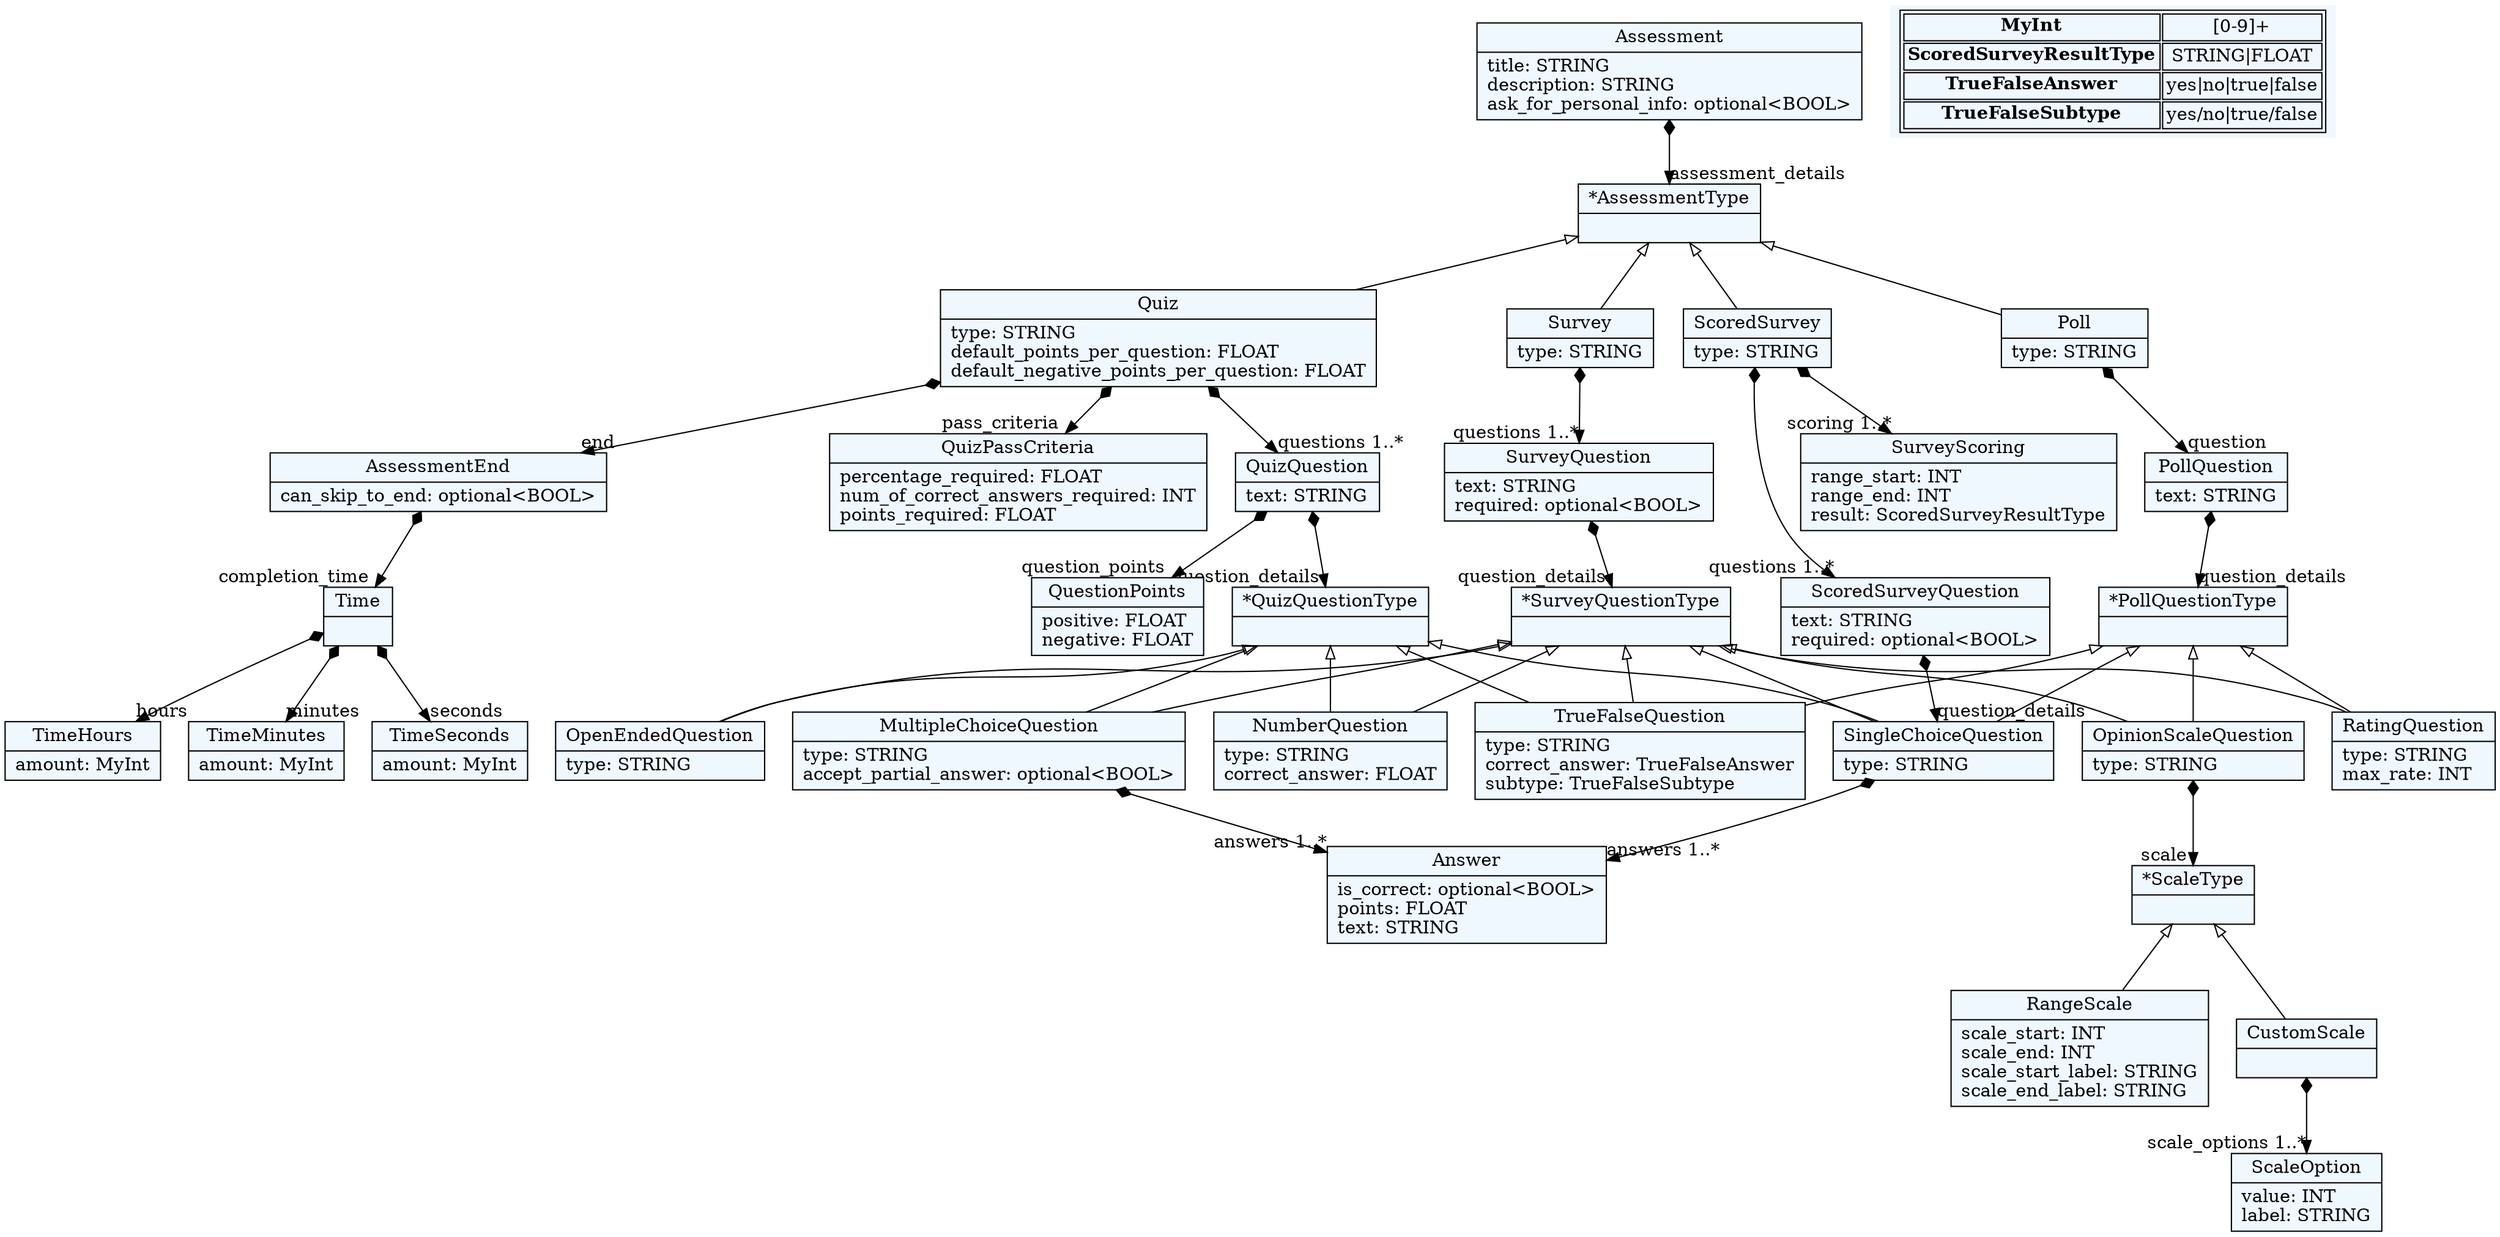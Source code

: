 
    digraph textX {
    fontname = "Bitstream Vera Sans"
    fontsize = 8
    node[
        shape=record,
        style=filled,
        fillcolor=aliceblue
    ]
    nodesep = 0.3
    edge[dir=black,arrowtail=empty]


2018914142400[ label="{Assessment|title: STRING\ldescription: STRING\lask_for_personal_info: optional\<BOOL\>\l}"]

2018914128736[ label="{*AssessmentType|}"]

2018914126784[ label="{Quiz|type: STRING\ldefault_points_per_question: FLOAT\ldefault_negative_points_per_question: FLOAT\l}"]

2018914130688[ label="{Survey|type: STRING\l}"]

2018914129712[ label="{ScoredSurvey|type: STRING\l}"]

2018914133616[ label="{Poll|type: STRING\l}"]

2018914137520[ label="{SurveyScoring|range_start: INT\lrange_end: INT\lresult: ScoredSurveyResultType\l}"]

2018914124832[ label="{PollQuestion|text: STRING\l}"]

2018914134592[ label="{SurveyQuestion|text: STRING\lrequired: optional\<BOOL\>\l}"]

2018914135568[ label="{QuizQuestion|text: STRING\l}"]

2018914153136[ label="{ScoredSurveyQuestion|text: STRING\lrequired: optional\<BOOL\>\l}"]

2018914173632[ label="{*SurveyQuestionType|}"]

2018914144352[ label="{*QuizQuestionType|}"]

2018914154112[ label="{*PollQuestionType|}"]

2018914175584[ label="{QuizPassCriteria|percentage_required: FLOAT\lnum_of_correct_answers_required: INT\lpoints_required: FLOAT\l}"]

2018914168752[ label="{QuestionPoints|positive: FLOAT\lnegative: FLOAT\l}"]

2018914162896[ label="{OpenEndedQuestion|type: STRING\l}"]

2018914163872[ label="{TrueFalseQuestion|type: STRING\lcorrect_answer: TrueFalseAnswer\lsubtype: TrueFalseSubtype\l}"]

2018914165824[ label="{SingleChoiceQuestion|type: STRING\l}"]

2018914176560[ label="{MultipleChoiceQuestion|type: STRING\laccept_partial_answer: optional\<BOOL\>\l}"]

2018914150208[ label="{NumberQuestion|type: STRING\lcorrect_answer: FLOAT\l}"]

2018914179488[ label="{OpinionScaleQuestion|type: STRING\l}"]

2018914181440[ label="{*ScaleType|}"]

2018914149232[ label="{RangeScale|scale_start: INT\lscale_end: INT\lscale_start_label: STRING\lscale_end_label: STRING\l}"]

2018914177536[ label="{CustomScale|}"]

2018914151184[ label="{ScaleOption|value: INT\llabel: STRING\l}"]

2018914190224[ label="{RatingQuestion|type: STRING\lmax_rate: INT\l}"]

2018914182416[ label="{Answer|is_correct: optional\<BOOL\>\lpoints: FLOAT\ltext: STRING\l}"]

2018914166800[ label="{AssessmentEnd|can_skip_to_end: optional\<BOOL\>\l}"]

2018914187296[ label="{TimeHours|amount: MyInt\l}"]

2018914186320[ label="{TimeMinutes|amount: MyInt\l}"]

2018914191200[ label="{TimeSeconds|amount: MyInt\l}"]

2018914199984[ label="{Time|}"]



2018914142400 -> 2018914128736[arrowtail=diamond, dir=both, headlabel="assessment_details "]
2018914128736 -> 2018914126784 [dir=back]
2018914128736 -> 2018914130688 [dir=back]
2018914128736 -> 2018914129712 [dir=back]
2018914128736 -> 2018914133616 [dir=back]
2018914126784 -> 2018914135568[arrowtail=diamond, dir=both, headlabel="questions 1..*"]
2018914126784 -> 2018914166800[arrowtail=diamond, dir=both, headlabel="end "]
2018914126784 -> 2018914175584[arrowtail=diamond, dir=both, headlabel="pass_criteria "]
2018914130688 -> 2018914134592[arrowtail=diamond, dir=both, headlabel="questions 1..*"]
2018914129712 -> 2018914153136[arrowtail=diamond, dir=both, headlabel="questions 1..*"]
2018914129712 -> 2018914137520[arrowtail=diamond, dir=both, headlabel="scoring 1..*"]
2018914133616 -> 2018914124832[arrowtail=diamond, dir=both, headlabel="question "]
2018914124832 -> 2018914154112[arrowtail=diamond, dir=both, headlabel="question_details "]
2018914134592 -> 2018914173632[arrowtail=diamond, dir=both, headlabel="question_details "]
2018914135568 -> 2018914144352[arrowtail=diamond, dir=both, headlabel="question_details "]
2018914135568 -> 2018914168752[arrowtail=diamond, dir=both, headlabel="question_points "]
2018914153136 -> 2018914165824[arrowtail=diamond, dir=both, headlabel="question_details "]
2018914173632 -> 2018914162896 [dir=back]
2018914173632 -> 2018914165824 [dir=back]
2018914173632 -> 2018914176560 [dir=back]
2018914173632 -> 2018914163872 [dir=back]
2018914173632 -> 2018914150208 [dir=back]
2018914173632 -> 2018914179488 [dir=back]
2018914173632 -> 2018914190224 [dir=back]
2018914144352 -> 2018914162896 [dir=back]
2018914144352 -> 2018914165824 [dir=back]
2018914144352 -> 2018914176560 [dir=back]
2018914144352 -> 2018914163872 [dir=back]
2018914144352 -> 2018914150208 [dir=back]
2018914154112 -> 2018914165824 [dir=back]
2018914154112 -> 2018914163872 [dir=back]
2018914154112 -> 2018914190224 [dir=back]
2018914154112 -> 2018914179488 [dir=back]
2018914165824 -> 2018914182416[arrowtail=diamond, dir=both, headlabel="answers 1..*"]
2018914176560 -> 2018914182416[arrowtail=diamond, dir=both, headlabel="answers 1..*"]
2018914179488 -> 2018914181440[arrowtail=diamond, dir=both, headlabel="scale "]
2018914181440 -> 2018914149232 [dir=back]
2018914181440 -> 2018914177536 [dir=back]
2018914177536 -> 2018914151184[arrowtail=diamond, dir=both, headlabel="scale_options 1..*"]
2018914166800 -> 2018914199984[arrowtail=diamond, dir=both, headlabel="completion_time "]
2018914199984 -> 2018914187296[arrowtail=diamond, dir=both, headlabel="hours "]
2018914199984 -> 2018914186320[arrowtail=diamond, dir=both, headlabel="minutes "]
2018914199984 -> 2018914191200[arrowtail=diamond, dir=both, headlabel="seconds "]
match_rules [ shape=plaintext, label=< <table>
	<tr>
		<td><b>MyInt</b></td><td>[0-9]+</td>
	</tr>
	<tr>
		<td><b>ScoredSurveyResultType</b></td><td>STRING|FLOAT</td>
	</tr>
	<tr>
		<td><b>TrueFalseAnswer</b></td><td>yes|no|true|false</td>
	</tr>
	<tr>
		<td><b>TrueFalseSubtype</b></td><td>yes/no|true/false</td>
	</tr>
</table> >]


}
